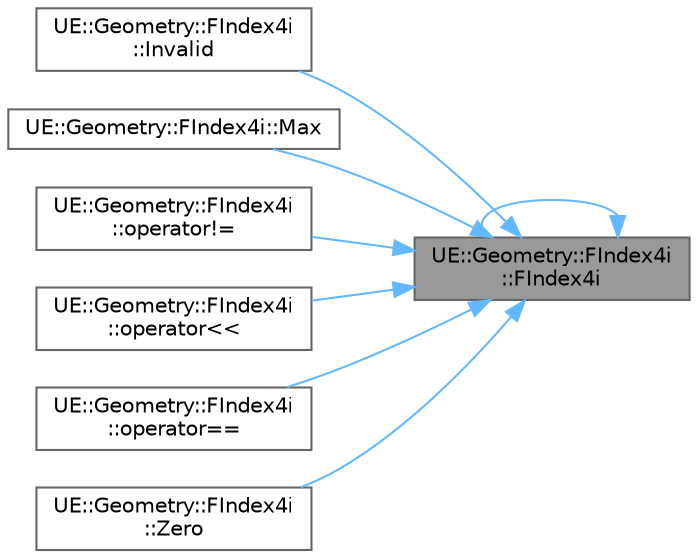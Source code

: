 digraph "UE::Geometry::FIndex4i::FIndex4i"
{
 // INTERACTIVE_SVG=YES
 // LATEX_PDF_SIZE
  bgcolor="transparent";
  edge [fontname=Helvetica,fontsize=10,labelfontname=Helvetica,labelfontsize=10];
  node [fontname=Helvetica,fontsize=10,shape=box,height=0.2,width=0.4];
  rankdir="RL";
  Node1 [id="Node000001",label="UE::Geometry::FIndex4i\l::FIndex4i",height=0.2,width=0.4,color="gray40", fillcolor="grey60", style="filled", fontcolor="black",tooltip=" "];
  Node1 -> Node1 [id="edge1_Node000001_Node000001",dir="back",color="steelblue1",style="solid",tooltip=" "];
  Node1 -> Node2 [id="edge2_Node000001_Node000002",dir="back",color="steelblue1",style="solid",tooltip=" "];
  Node2 [id="Node000002",label="UE::Geometry::FIndex4i\l::Invalid",height=0.2,width=0.4,color="grey40", fillcolor="white", style="filled",URL="$d7/d42/structUE_1_1Geometry_1_1FIndex4i.html#a0dca2da42ba77933261b9c80f984877b",tooltip=" "];
  Node1 -> Node3 [id="edge3_Node000001_Node000003",dir="back",color="steelblue1",style="solid",tooltip=" "];
  Node3 [id="Node000003",label="UE::Geometry::FIndex4i::Max",height=0.2,width=0.4,color="grey40", fillcolor="white", style="filled",URL="$d7/d42/structUE_1_1Geometry_1_1FIndex4i.html#ab2e0ca11b6a7a52edd7fd7d0856bc8fa",tooltip=" "];
  Node1 -> Node4 [id="edge4_Node000001_Node000004",dir="back",color="steelblue1",style="solid",tooltip=" "];
  Node4 [id="Node000004",label="UE::Geometry::FIndex4i\l::operator!=",height=0.2,width=0.4,color="grey40", fillcolor="white", style="filled",URL="$d7/d42/structUE_1_1Geometry_1_1FIndex4i.html#a2518c5d49c8be266e8cb6a68d5839221",tooltip=" "];
  Node1 -> Node5 [id="edge5_Node000001_Node000005",dir="back",color="steelblue1",style="solid",tooltip=" "];
  Node5 [id="Node000005",label="UE::Geometry::FIndex4i\l::operator\<\<",height=0.2,width=0.4,color="grey40", fillcolor="white", style="filled",URL="$d7/d42/structUE_1_1Geometry_1_1FIndex4i.html#a69f7bcfce6e3df14e6582d76c9e1bf92",tooltip="Serialization operator for FIndex4i."];
  Node1 -> Node6 [id="edge6_Node000001_Node000006",dir="back",color="steelblue1",style="solid",tooltip=" "];
  Node6 [id="Node000006",label="UE::Geometry::FIndex4i\l::operator==",height=0.2,width=0.4,color="grey40", fillcolor="white", style="filled",URL="$d7/d42/structUE_1_1Geometry_1_1FIndex4i.html#a5ed49f1564265f242802cfa72731509b",tooltip=" "];
  Node1 -> Node7 [id="edge7_Node000001_Node000007",dir="back",color="steelblue1",style="solid",tooltip=" "];
  Node7 [id="Node000007",label="UE::Geometry::FIndex4i\l::Zero",height=0.2,width=0.4,color="grey40", fillcolor="white", style="filled",URL="$d7/d42/structUE_1_1Geometry_1_1FIndex4i.html#a02c7a975abf52db4c69d7187bc904a26",tooltip=" "];
}
